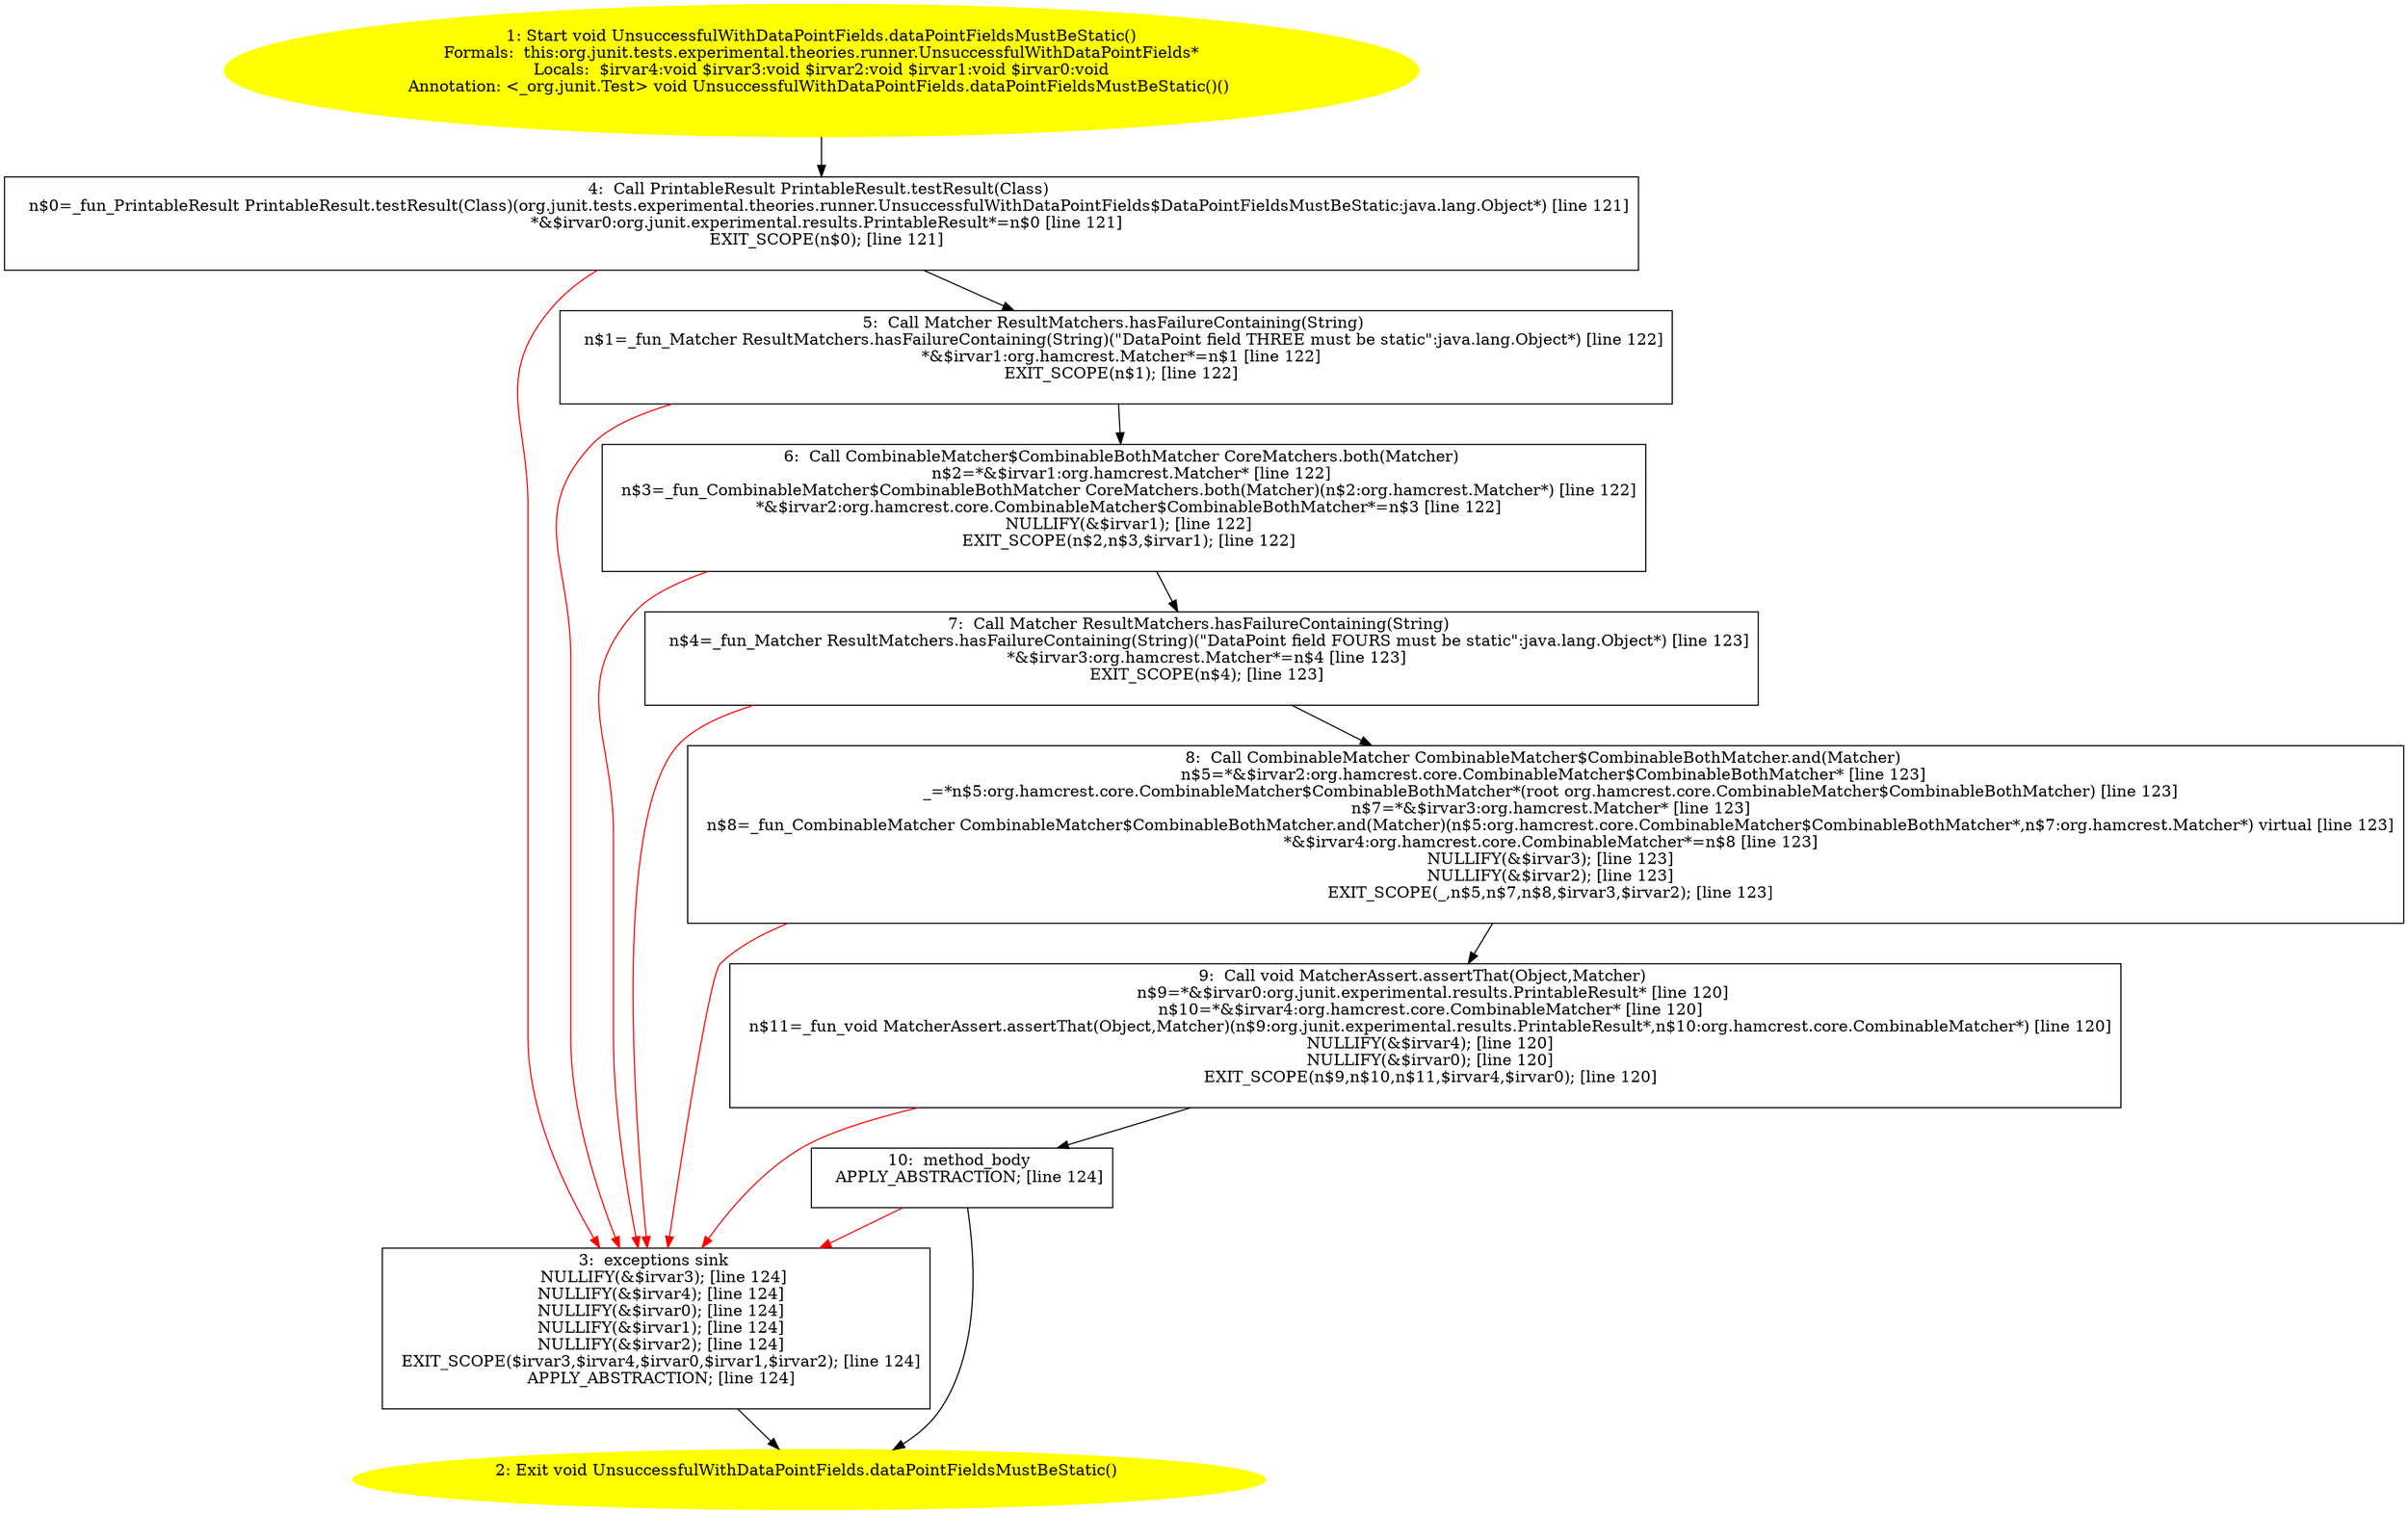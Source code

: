 /* @generated */
digraph cfg {
"org.junit.tests.experimental.theories.runner.UnsuccessfulWithDataPointFields.dataPointFieldsMustBeSt.06360c209abd854ef3539ed0534c6da5_1" [label="1: Start void UnsuccessfulWithDataPointFields.dataPointFieldsMustBeStatic()\nFormals:  this:org.junit.tests.experimental.theories.runner.UnsuccessfulWithDataPointFields*\nLocals:  $irvar4:void $irvar3:void $irvar2:void $irvar1:void $irvar0:void\nAnnotation: <_org.junit.Test> void UnsuccessfulWithDataPointFields.dataPointFieldsMustBeStatic()() \n  " color=yellow style=filled]
	

	 "org.junit.tests.experimental.theories.runner.UnsuccessfulWithDataPointFields.dataPointFieldsMustBeSt.06360c209abd854ef3539ed0534c6da5_1" -> "org.junit.tests.experimental.theories.runner.UnsuccessfulWithDataPointFields.dataPointFieldsMustBeSt.06360c209abd854ef3539ed0534c6da5_4" ;
"org.junit.tests.experimental.theories.runner.UnsuccessfulWithDataPointFields.dataPointFieldsMustBeSt.06360c209abd854ef3539ed0534c6da5_2" [label="2: Exit void UnsuccessfulWithDataPointFields.dataPointFieldsMustBeStatic() \n  " color=yellow style=filled]
	

"org.junit.tests.experimental.theories.runner.UnsuccessfulWithDataPointFields.dataPointFieldsMustBeSt.06360c209abd854ef3539ed0534c6da5_3" [label="3:  exceptions sink \n   NULLIFY(&$irvar3); [line 124]\n  NULLIFY(&$irvar4); [line 124]\n  NULLIFY(&$irvar0); [line 124]\n  NULLIFY(&$irvar1); [line 124]\n  NULLIFY(&$irvar2); [line 124]\n  EXIT_SCOPE($irvar3,$irvar4,$irvar0,$irvar1,$irvar2); [line 124]\n  APPLY_ABSTRACTION; [line 124]\n " shape="box"]
	

	 "org.junit.tests.experimental.theories.runner.UnsuccessfulWithDataPointFields.dataPointFieldsMustBeSt.06360c209abd854ef3539ed0534c6da5_3" -> "org.junit.tests.experimental.theories.runner.UnsuccessfulWithDataPointFields.dataPointFieldsMustBeSt.06360c209abd854ef3539ed0534c6da5_2" ;
"org.junit.tests.experimental.theories.runner.UnsuccessfulWithDataPointFields.dataPointFieldsMustBeSt.06360c209abd854ef3539ed0534c6da5_4" [label="4:  Call PrintableResult PrintableResult.testResult(Class) \n   n$0=_fun_PrintableResult PrintableResult.testResult(Class)(org.junit.tests.experimental.theories.runner.UnsuccessfulWithDataPointFields$DataPointFieldsMustBeStatic:java.lang.Object*) [line 121]\n  *&$irvar0:org.junit.experimental.results.PrintableResult*=n$0 [line 121]\n  EXIT_SCOPE(n$0); [line 121]\n " shape="box"]
	

	 "org.junit.tests.experimental.theories.runner.UnsuccessfulWithDataPointFields.dataPointFieldsMustBeSt.06360c209abd854ef3539ed0534c6da5_4" -> "org.junit.tests.experimental.theories.runner.UnsuccessfulWithDataPointFields.dataPointFieldsMustBeSt.06360c209abd854ef3539ed0534c6da5_5" ;
	 "org.junit.tests.experimental.theories.runner.UnsuccessfulWithDataPointFields.dataPointFieldsMustBeSt.06360c209abd854ef3539ed0534c6da5_4" -> "org.junit.tests.experimental.theories.runner.UnsuccessfulWithDataPointFields.dataPointFieldsMustBeSt.06360c209abd854ef3539ed0534c6da5_3" [color="red" ];
"org.junit.tests.experimental.theories.runner.UnsuccessfulWithDataPointFields.dataPointFieldsMustBeSt.06360c209abd854ef3539ed0534c6da5_5" [label="5:  Call Matcher ResultMatchers.hasFailureContaining(String) \n   n$1=_fun_Matcher ResultMatchers.hasFailureContaining(String)(\"DataPoint field THREE must be static\":java.lang.Object*) [line 122]\n  *&$irvar1:org.hamcrest.Matcher*=n$1 [line 122]\n  EXIT_SCOPE(n$1); [line 122]\n " shape="box"]
	

	 "org.junit.tests.experimental.theories.runner.UnsuccessfulWithDataPointFields.dataPointFieldsMustBeSt.06360c209abd854ef3539ed0534c6da5_5" -> "org.junit.tests.experimental.theories.runner.UnsuccessfulWithDataPointFields.dataPointFieldsMustBeSt.06360c209abd854ef3539ed0534c6da5_6" ;
	 "org.junit.tests.experimental.theories.runner.UnsuccessfulWithDataPointFields.dataPointFieldsMustBeSt.06360c209abd854ef3539ed0534c6da5_5" -> "org.junit.tests.experimental.theories.runner.UnsuccessfulWithDataPointFields.dataPointFieldsMustBeSt.06360c209abd854ef3539ed0534c6da5_3" [color="red" ];
"org.junit.tests.experimental.theories.runner.UnsuccessfulWithDataPointFields.dataPointFieldsMustBeSt.06360c209abd854ef3539ed0534c6da5_6" [label="6:  Call CombinableMatcher$CombinableBothMatcher CoreMatchers.both(Matcher) \n   n$2=*&$irvar1:org.hamcrest.Matcher* [line 122]\n  n$3=_fun_CombinableMatcher$CombinableBothMatcher CoreMatchers.both(Matcher)(n$2:org.hamcrest.Matcher*) [line 122]\n  *&$irvar2:org.hamcrest.core.CombinableMatcher$CombinableBothMatcher*=n$3 [line 122]\n  NULLIFY(&$irvar1); [line 122]\n  EXIT_SCOPE(n$2,n$3,$irvar1); [line 122]\n " shape="box"]
	

	 "org.junit.tests.experimental.theories.runner.UnsuccessfulWithDataPointFields.dataPointFieldsMustBeSt.06360c209abd854ef3539ed0534c6da5_6" -> "org.junit.tests.experimental.theories.runner.UnsuccessfulWithDataPointFields.dataPointFieldsMustBeSt.06360c209abd854ef3539ed0534c6da5_7" ;
	 "org.junit.tests.experimental.theories.runner.UnsuccessfulWithDataPointFields.dataPointFieldsMustBeSt.06360c209abd854ef3539ed0534c6da5_6" -> "org.junit.tests.experimental.theories.runner.UnsuccessfulWithDataPointFields.dataPointFieldsMustBeSt.06360c209abd854ef3539ed0534c6da5_3" [color="red" ];
"org.junit.tests.experimental.theories.runner.UnsuccessfulWithDataPointFields.dataPointFieldsMustBeSt.06360c209abd854ef3539ed0534c6da5_7" [label="7:  Call Matcher ResultMatchers.hasFailureContaining(String) \n   n$4=_fun_Matcher ResultMatchers.hasFailureContaining(String)(\"DataPoint field FOURS must be static\":java.lang.Object*) [line 123]\n  *&$irvar3:org.hamcrest.Matcher*=n$4 [line 123]\n  EXIT_SCOPE(n$4); [line 123]\n " shape="box"]
	

	 "org.junit.tests.experimental.theories.runner.UnsuccessfulWithDataPointFields.dataPointFieldsMustBeSt.06360c209abd854ef3539ed0534c6da5_7" -> "org.junit.tests.experimental.theories.runner.UnsuccessfulWithDataPointFields.dataPointFieldsMustBeSt.06360c209abd854ef3539ed0534c6da5_8" ;
	 "org.junit.tests.experimental.theories.runner.UnsuccessfulWithDataPointFields.dataPointFieldsMustBeSt.06360c209abd854ef3539ed0534c6da5_7" -> "org.junit.tests.experimental.theories.runner.UnsuccessfulWithDataPointFields.dataPointFieldsMustBeSt.06360c209abd854ef3539ed0534c6da5_3" [color="red" ];
"org.junit.tests.experimental.theories.runner.UnsuccessfulWithDataPointFields.dataPointFieldsMustBeSt.06360c209abd854ef3539ed0534c6da5_8" [label="8:  Call CombinableMatcher CombinableMatcher$CombinableBothMatcher.and(Matcher) \n   n$5=*&$irvar2:org.hamcrest.core.CombinableMatcher$CombinableBothMatcher* [line 123]\n  _=*n$5:org.hamcrest.core.CombinableMatcher$CombinableBothMatcher*(root org.hamcrest.core.CombinableMatcher$CombinableBothMatcher) [line 123]\n  n$7=*&$irvar3:org.hamcrest.Matcher* [line 123]\n  n$8=_fun_CombinableMatcher CombinableMatcher$CombinableBothMatcher.and(Matcher)(n$5:org.hamcrest.core.CombinableMatcher$CombinableBothMatcher*,n$7:org.hamcrest.Matcher*) virtual [line 123]\n  *&$irvar4:org.hamcrest.core.CombinableMatcher*=n$8 [line 123]\n  NULLIFY(&$irvar3); [line 123]\n  NULLIFY(&$irvar2); [line 123]\n  EXIT_SCOPE(_,n$5,n$7,n$8,$irvar3,$irvar2); [line 123]\n " shape="box"]
	

	 "org.junit.tests.experimental.theories.runner.UnsuccessfulWithDataPointFields.dataPointFieldsMustBeSt.06360c209abd854ef3539ed0534c6da5_8" -> "org.junit.tests.experimental.theories.runner.UnsuccessfulWithDataPointFields.dataPointFieldsMustBeSt.06360c209abd854ef3539ed0534c6da5_9" ;
	 "org.junit.tests.experimental.theories.runner.UnsuccessfulWithDataPointFields.dataPointFieldsMustBeSt.06360c209abd854ef3539ed0534c6da5_8" -> "org.junit.tests.experimental.theories.runner.UnsuccessfulWithDataPointFields.dataPointFieldsMustBeSt.06360c209abd854ef3539ed0534c6da5_3" [color="red" ];
"org.junit.tests.experimental.theories.runner.UnsuccessfulWithDataPointFields.dataPointFieldsMustBeSt.06360c209abd854ef3539ed0534c6da5_9" [label="9:  Call void MatcherAssert.assertThat(Object,Matcher) \n   n$9=*&$irvar0:org.junit.experimental.results.PrintableResult* [line 120]\n  n$10=*&$irvar4:org.hamcrest.core.CombinableMatcher* [line 120]\n  n$11=_fun_void MatcherAssert.assertThat(Object,Matcher)(n$9:org.junit.experimental.results.PrintableResult*,n$10:org.hamcrest.core.CombinableMatcher*) [line 120]\n  NULLIFY(&$irvar4); [line 120]\n  NULLIFY(&$irvar0); [line 120]\n  EXIT_SCOPE(n$9,n$10,n$11,$irvar4,$irvar0); [line 120]\n " shape="box"]
	

	 "org.junit.tests.experimental.theories.runner.UnsuccessfulWithDataPointFields.dataPointFieldsMustBeSt.06360c209abd854ef3539ed0534c6da5_9" -> "org.junit.tests.experimental.theories.runner.UnsuccessfulWithDataPointFields.dataPointFieldsMustBeSt.06360c209abd854ef3539ed0534c6da5_10" ;
	 "org.junit.tests.experimental.theories.runner.UnsuccessfulWithDataPointFields.dataPointFieldsMustBeSt.06360c209abd854ef3539ed0534c6da5_9" -> "org.junit.tests.experimental.theories.runner.UnsuccessfulWithDataPointFields.dataPointFieldsMustBeSt.06360c209abd854ef3539ed0534c6da5_3" [color="red" ];
"org.junit.tests.experimental.theories.runner.UnsuccessfulWithDataPointFields.dataPointFieldsMustBeSt.06360c209abd854ef3539ed0534c6da5_10" [label="10:  method_body \n   APPLY_ABSTRACTION; [line 124]\n " shape="box"]
	

	 "org.junit.tests.experimental.theories.runner.UnsuccessfulWithDataPointFields.dataPointFieldsMustBeSt.06360c209abd854ef3539ed0534c6da5_10" -> "org.junit.tests.experimental.theories.runner.UnsuccessfulWithDataPointFields.dataPointFieldsMustBeSt.06360c209abd854ef3539ed0534c6da5_2" ;
	 "org.junit.tests.experimental.theories.runner.UnsuccessfulWithDataPointFields.dataPointFieldsMustBeSt.06360c209abd854ef3539ed0534c6da5_10" -> "org.junit.tests.experimental.theories.runner.UnsuccessfulWithDataPointFields.dataPointFieldsMustBeSt.06360c209abd854ef3539ed0534c6da5_3" [color="red" ];
}
